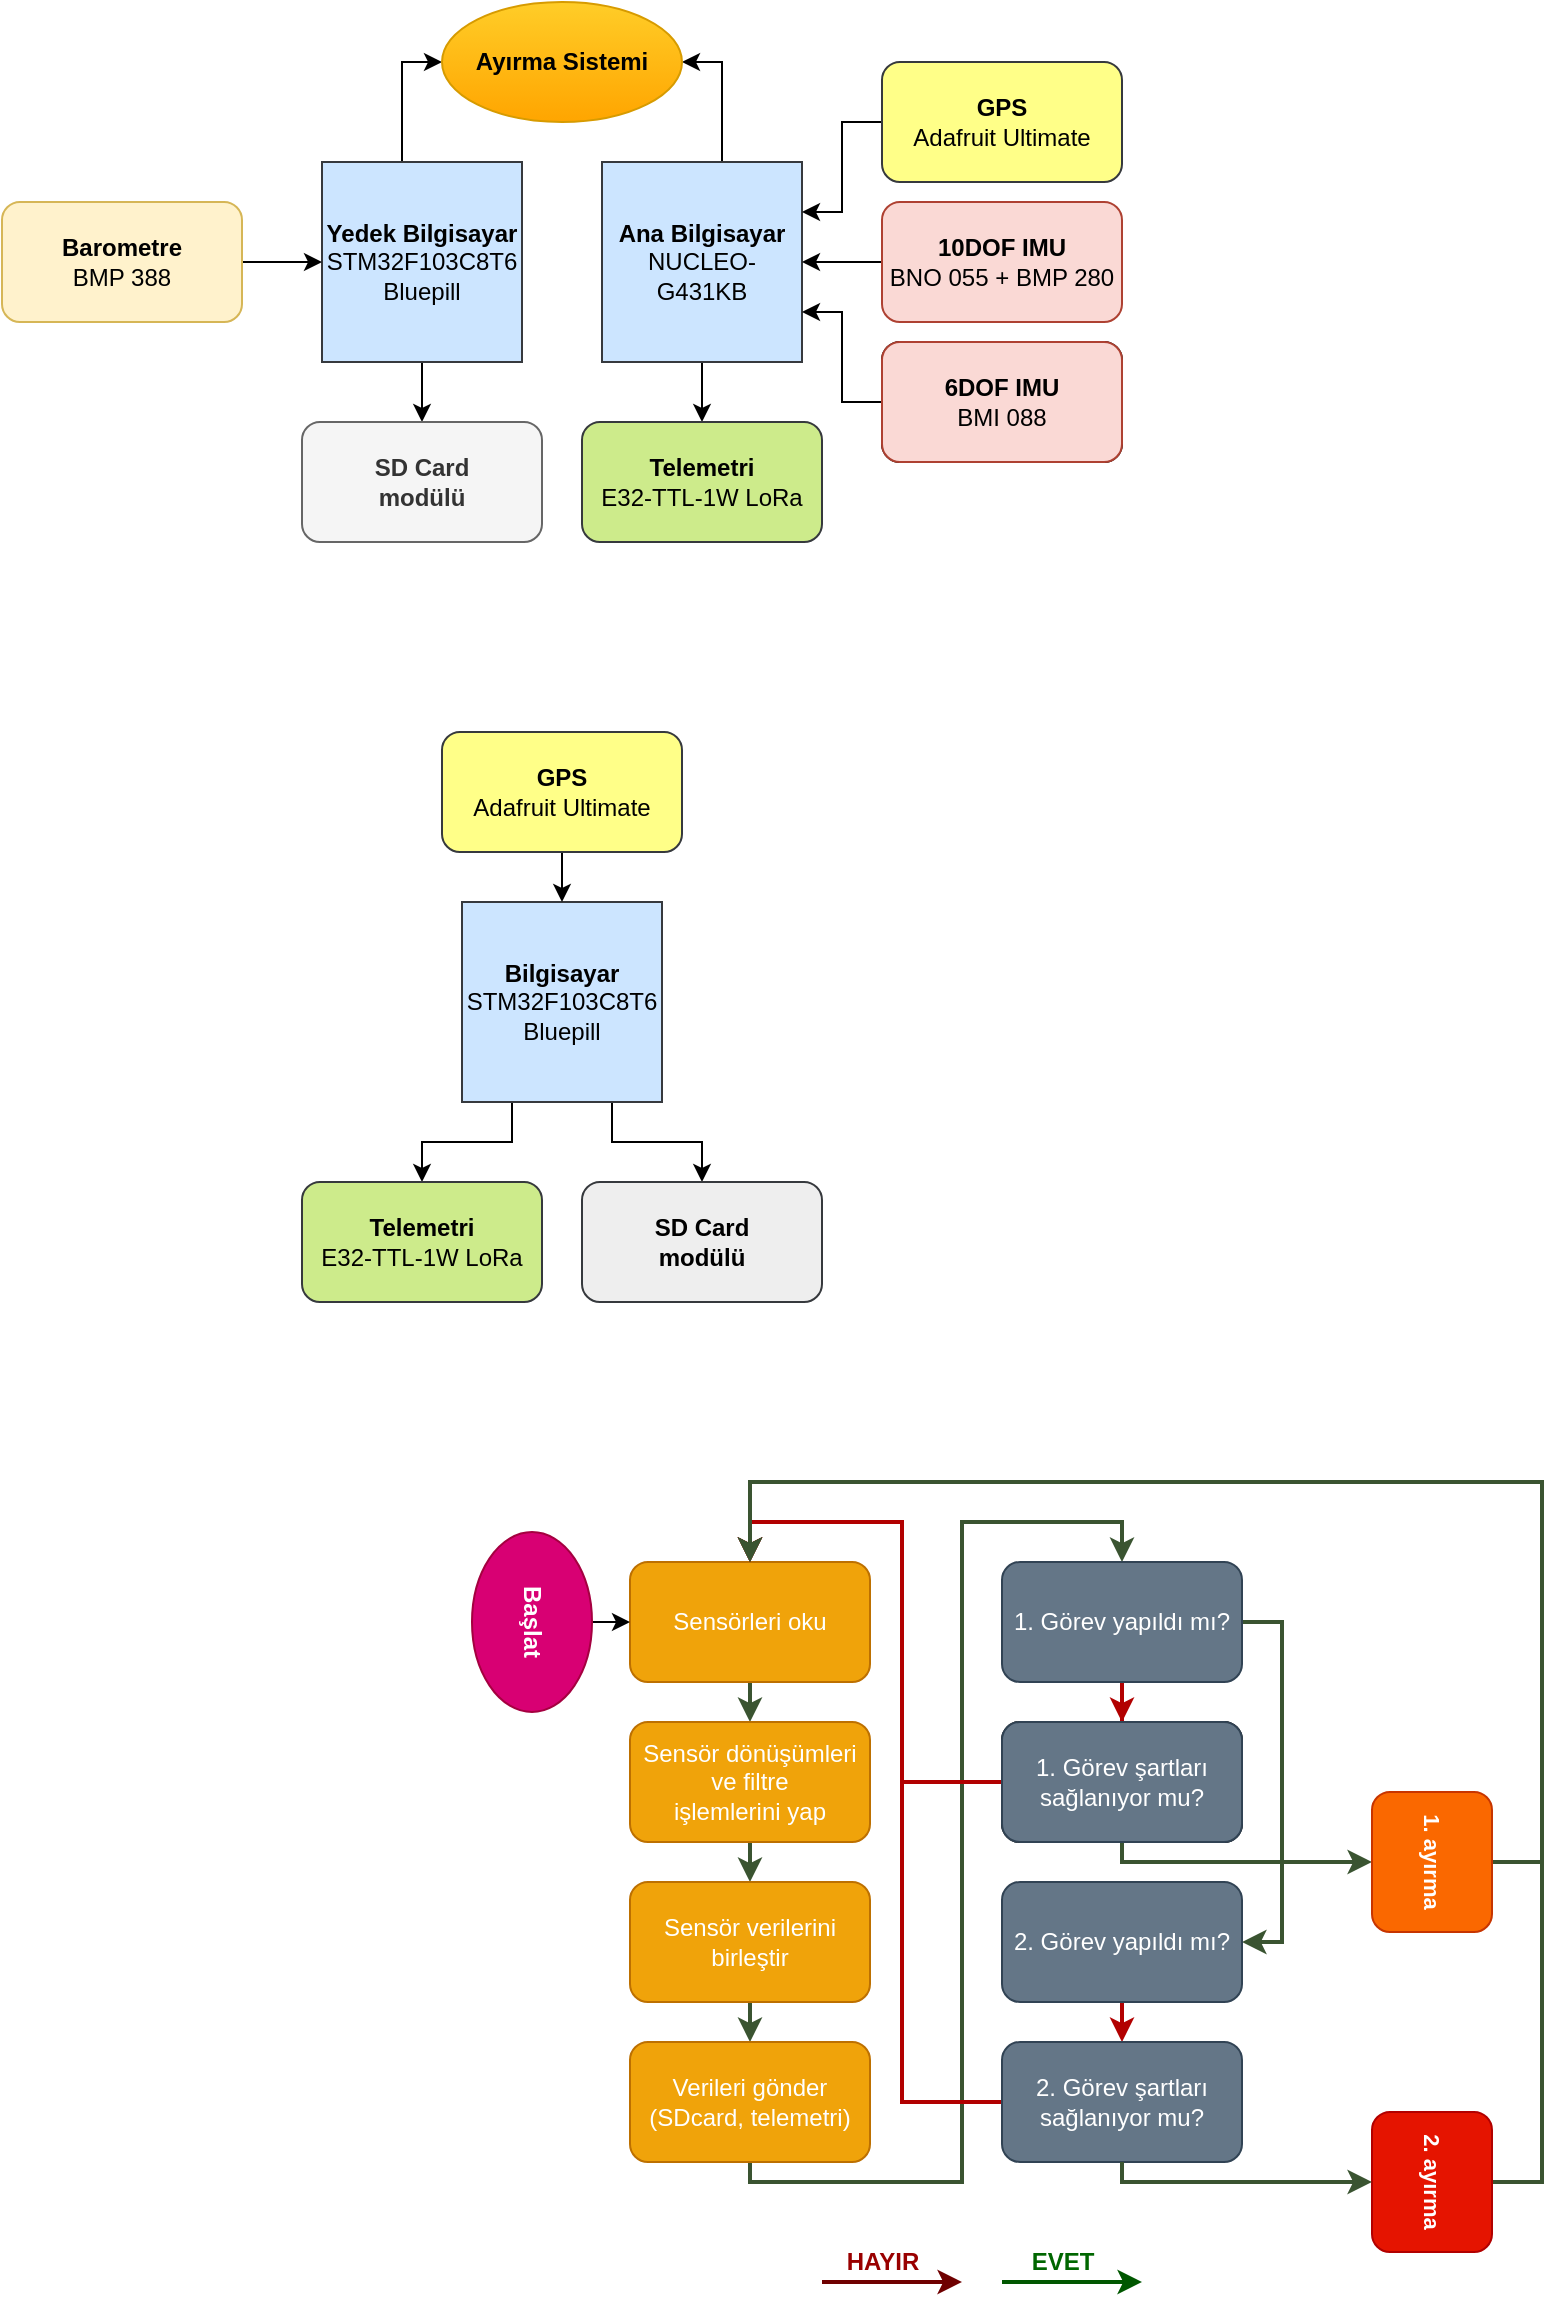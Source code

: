 <mxfile version="12.8.6" type="github">
  <diagram id="C5RBs43oDa-KdzZeNtuy" name="Page-1">
    <mxGraphModel dx="1038" dy="580" grid="1" gridSize="10" guides="1" tooltips="1" connect="1" arrows="1" fold="1" page="1" pageScale="1" pageWidth="827" pageHeight="1169" math="0" shadow="0">
      <root>
        <mxCell id="WIyWlLk6GJQsqaUBKTNV-0" />
        <mxCell id="WIyWlLk6GJQsqaUBKTNV-1" parent="WIyWlLk6GJQsqaUBKTNV-0" />
        <mxCell id="Z_TS1K_1lkuzl-0jUQaW-18" style="edgeStyle=orthogonalEdgeStyle;rounded=0;orthogonalLoop=1;jettySize=auto;html=1;exitX=0;exitY=0.5;exitDx=0;exitDy=0;entryX=0;entryY=0.5;entryDx=0;entryDy=0;" parent="WIyWlLk6GJQsqaUBKTNV-1" source="lje-nCFNsl1qw1t_iuet-0" target="Z_TS1K_1lkuzl-0jUQaW-12" edge="1">
          <mxGeometry relative="1" as="geometry">
            <Array as="points">
              <mxPoint x="240" y="240" />
              <mxPoint x="240" y="190" />
            </Array>
          </mxGeometry>
        </mxCell>
        <mxCell id="Z_TS1K_1lkuzl-0jUQaW-25" style="edgeStyle=orthogonalEdgeStyle;rounded=0;orthogonalLoop=1;jettySize=auto;html=1;exitX=1;exitY=0.5;exitDx=0;exitDy=0;entryX=0.5;entryY=0;entryDx=0;entryDy=0;" parent="WIyWlLk6GJQsqaUBKTNV-1" source="lje-nCFNsl1qw1t_iuet-0" target="Z_TS1K_1lkuzl-0jUQaW-24" edge="1">
          <mxGeometry relative="1" as="geometry" />
        </mxCell>
        <mxCell id="lje-nCFNsl1qw1t_iuet-0" value="&lt;b&gt;Yedek Bilgisayar&lt;br&gt;&lt;/b&gt;STM32F103C8T6 Bluepill" style="whiteSpace=wrap;html=1;aspect=fixed;direction=south;fillColor=#cce5ff;strokeColor=#36393d;" parent="WIyWlLk6GJQsqaUBKTNV-1" vertex="1">
          <mxGeometry x="200" y="240" width="100" height="100" as="geometry" />
        </mxCell>
        <mxCell id="Z_TS1K_1lkuzl-0jUQaW-2" style="edgeStyle=orthogonalEdgeStyle;rounded=0;orthogonalLoop=1;jettySize=auto;html=1;exitX=0.5;exitY=1;exitDx=0;exitDy=0;entryX=0.5;entryY=0;entryDx=0;entryDy=0;" parent="WIyWlLk6GJQsqaUBKTNV-1" source="lje-nCFNsl1qw1t_iuet-1" target="lje-nCFNsl1qw1t_iuet-3" edge="1">
          <mxGeometry relative="1" as="geometry" />
        </mxCell>
        <mxCell id="Z_TS1K_1lkuzl-0jUQaW-17" style="edgeStyle=orthogonalEdgeStyle;rounded=0;orthogonalLoop=1;jettySize=auto;html=1;exitX=0.5;exitY=0;exitDx=0;exitDy=0;entryX=1;entryY=0.5;entryDx=0;entryDy=0;" parent="WIyWlLk6GJQsqaUBKTNV-1" source="lje-nCFNsl1qw1t_iuet-1" target="Z_TS1K_1lkuzl-0jUQaW-12" edge="1">
          <mxGeometry relative="1" as="geometry">
            <Array as="points">
              <mxPoint x="400" y="240" />
              <mxPoint x="400" y="190" />
            </Array>
          </mxGeometry>
        </mxCell>
        <mxCell id="lje-nCFNsl1qw1t_iuet-1" value="&lt;b&gt;Ana Bilgisayar&lt;/b&gt;&lt;br&gt;NUCLEO-G431KB" style="whiteSpace=wrap;html=1;aspect=fixed;fillColor=#cce5ff;strokeColor=#36393d;" parent="WIyWlLk6GJQsqaUBKTNV-1" vertex="1">
          <mxGeometry x="340" y="240" width="100" height="100" as="geometry" />
        </mxCell>
        <mxCell id="Z_TS1K_1lkuzl-0jUQaW-8" style="edgeStyle=orthogonalEdgeStyle;rounded=0;orthogonalLoop=1;jettySize=auto;html=1;exitX=0;exitY=0.5;exitDx=0;exitDy=0;entryX=1;entryY=0.25;entryDx=0;entryDy=0;" parent="WIyWlLk6GJQsqaUBKTNV-1" source="lje-nCFNsl1qw1t_iuet-2" target="lje-nCFNsl1qw1t_iuet-1" edge="1">
          <mxGeometry relative="1" as="geometry" />
        </mxCell>
        <mxCell id="lje-nCFNsl1qw1t_iuet-2" value="&lt;b&gt;GPS&lt;/b&gt;&lt;br&gt;Adafruit Ultimate" style="rounded=1;whiteSpace=wrap;html=1;fillColor=#ffff88;strokeColor=#36393d;" parent="WIyWlLk6GJQsqaUBKTNV-1" vertex="1">
          <mxGeometry x="480" y="190" width="120" height="60" as="geometry" />
        </mxCell>
        <mxCell id="lje-nCFNsl1qw1t_iuet-3" value="&lt;b&gt;Telemetri&lt;/b&gt;&lt;br&gt;E32-TTL-1W LoRa" style="rounded=1;whiteSpace=wrap;html=1;fillColor=#cdeb8b;strokeColor=#36393d;" parent="WIyWlLk6GJQsqaUBKTNV-1" vertex="1">
          <mxGeometry x="330" y="370" width="120" height="60" as="geometry" />
        </mxCell>
        <mxCell id="Z_TS1K_1lkuzl-0jUQaW-0" style="edgeStyle=orthogonalEdgeStyle;rounded=0;orthogonalLoop=1;jettySize=auto;html=1;exitX=0;exitY=0.5;exitDx=0;exitDy=0;entryX=1;entryY=0.5;entryDx=0;entryDy=0;" parent="WIyWlLk6GJQsqaUBKTNV-1" source="lje-nCFNsl1qw1t_iuet-4" target="lje-nCFNsl1qw1t_iuet-1" edge="1">
          <mxGeometry relative="1" as="geometry" />
        </mxCell>
        <mxCell id="lje-nCFNsl1qw1t_iuet-4" value="&lt;b&gt;10DOF IMU&lt;br&gt;&lt;/b&gt;BNO 055 + BMP 280" style="rounded=1;whiteSpace=wrap;html=1;fillColor=#fad9d5;strokeColor=#ae4132;" parent="WIyWlLk6GJQsqaUBKTNV-1" vertex="1">
          <mxGeometry x="480" y="260" width="120" height="60" as="geometry" />
        </mxCell>
        <mxCell id="Z_TS1K_1lkuzl-0jUQaW-26" style="edgeStyle=orthogonalEdgeStyle;rounded=0;orthogonalLoop=1;jettySize=auto;html=1;exitX=1;exitY=0.5;exitDx=0;exitDy=0;entryX=0.5;entryY=1;entryDx=0;entryDy=0;" parent="WIyWlLk6GJQsqaUBKTNV-1" source="lje-nCFNsl1qw1t_iuet-6" target="lje-nCFNsl1qw1t_iuet-0" edge="1">
          <mxGeometry relative="1" as="geometry" />
        </mxCell>
        <mxCell id="lje-nCFNsl1qw1t_iuet-6" value="&lt;b&gt;Barometre&lt;/b&gt;&lt;br&gt;BMP 388" style="rounded=1;whiteSpace=wrap;html=1;fillColor=#fff2cc;strokeColor=#d6b656;" parent="WIyWlLk6GJQsqaUBKTNV-1" vertex="1">
          <mxGeometry x="40" y="260" width="120" height="60" as="geometry" />
        </mxCell>
        <mxCell id="lje-nCFNsl1qw1t_iuet-17" style="edgeStyle=orthogonalEdgeStyle;rounded=0;orthogonalLoop=1;jettySize=auto;html=1;exitX=0;exitY=0.5;exitDx=0;exitDy=0;entryX=1;entryY=0.75;entryDx=0;entryDy=0;" parent="WIyWlLk6GJQsqaUBKTNV-1" source="lje-nCFNsl1qw1t_iuet-7" target="lje-nCFNsl1qw1t_iuet-1" edge="1">
          <mxGeometry relative="1" as="geometry" />
        </mxCell>
        <mxCell id="lje-nCFNsl1qw1t_iuet-7" value="&lt;b&gt;6DOF IMU&lt;br&gt;&lt;/b&gt;BMI 088" style="rounded=1;whiteSpace=wrap;html=1;" parent="WIyWlLk6GJQsqaUBKTNV-1" vertex="1">
          <mxGeometry x="480" y="330" width="120" height="60" as="geometry" />
        </mxCell>
        <mxCell id="Z_TS1K_1lkuzl-0jUQaW-12" value="&lt;b&gt;Ayırma Sistemi&lt;/b&gt;" style="ellipse;whiteSpace=wrap;html=1;gradientColor=#ffa500;fillColor=#ffcd28;strokeColor=#d79b00;" parent="WIyWlLk6GJQsqaUBKTNV-1" vertex="1">
          <mxGeometry x="260" y="160" width="120" height="60" as="geometry" />
        </mxCell>
        <mxCell id="Z_TS1K_1lkuzl-0jUQaW-34" style="edgeStyle=orthogonalEdgeStyle;rounded=0;orthogonalLoop=1;jettySize=auto;html=1;exitX=1;exitY=0.75;exitDx=0;exitDy=0;entryX=0.5;entryY=0;entryDx=0;entryDy=0;" parent="WIyWlLk6GJQsqaUBKTNV-1" source="Z_TS1K_1lkuzl-0jUQaW-19" target="Z_TS1K_1lkuzl-0jUQaW-21" edge="1">
          <mxGeometry relative="1" as="geometry" />
        </mxCell>
        <mxCell id="Z_TS1K_1lkuzl-0jUQaW-35" style="edgeStyle=orthogonalEdgeStyle;rounded=0;orthogonalLoop=1;jettySize=auto;html=1;exitX=1;exitY=0.25;exitDx=0;exitDy=0;entryX=0.5;entryY=0;entryDx=0;entryDy=0;" parent="WIyWlLk6GJQsqaUBKTNV-1" source="Z_TS1K_1lkuzl-0jUQaW-19" target="Z_TS1K_1lkuzl-0jUQaW-31" edge="1">
          <mxGeometry relative="1" as="geometry" />
        </mxCell>
        <mxCell id="Z_TS1K_1lkuzl-0jUQaW-19" value="&lt;b&gt;Bilgisayar&lt;br&gt;&lt;/b&gt;STM32F103C8T6 Bluepill" style="whiteSpace=wrap;html=1;aspect=fixed;direction=south;fillColor=#cce5ff;strokeColor=#36393d;" parent="WIyWlLk6GJQsqaUBKTNV-1" vertex="1">
          <mxGeometry x="270" y="610" width="100" height="100" as="geometry" />
        </mxCell>
        <mxCell id="Z_TS1K_1lkuzl-0jUQaW-23" style="edgeStyle=orthogonalEdgeStyle;rounded=0;orthogonalLoop=1;jettySize=auto;html=1;exitX=0.5;exitY=1;exitDx=0;exitDy=0;entryX=0;entryY=0.5;entryDx=0;entryDy=0;" parent="WIyWlLk6GJQsqaUBKTNV-1" source="Z_TS1K_1lkuzl-0jUQaW-20" target="Z_TS1K_1lkuzl-0jUQaW-19" edge="1">
          <mxGeometry relative="1" as="geometry" />
        </mxCell>
        <mxCell id="Z_TS1K_1lkuzl-0jUQaW-20" value="&lt;b&gt;GPS&lt;/b&gt;&lt;br&gt;Adafruit Ultimate" style="rounded=1;whiteSpace=wrap;html=1;fillColor=#ffff88;strokeColor=#36393d;" parent="WIyWlLk6GJQsqaUBKTNV-1" vertex="1">
          <mxGeometry x="260" y="525" width="120" height="60" as="geometry" />
        </mxCell>
        <mxCell id="Z_TS1K_1lkuzl-0jUQaW-21" value="&lt;b&gt;Telemetri&lt;/b&gt;&lt;br&gt;E32-TTL-1W LoRa" style="rounded=1;whiteSpace=wrap;html=1;fillColor=#cdeb8b;strokeColor=#36393d;" parent="WIyWlLk6GJQsqaUBKTNV-1" vertex="1">
          <mxGeometry x="190" y="750" width="120" height="60" as="geometry" />
        </mxCell>
        <mxCell id="Z_TS1K_1lkuzl-0jUQaW-24" value="&lt;b&gt;SD Card &lt;br&gt;modülü&lt;/b&gt;" style="rounded=1;whiteSpace=wrap;html=1;fillColor=#f5f5f5;strokeColor=#666666;fontColor=#333333;" parent="WIyWlLk6GJQsqaUBKTNV-1" vertex="1">
          <mxGeometry x="190" y="370" width="120" height="60" as="geometry" />
        </mxCell>
        <mxCell id="Z_TS1K_1lkuzl-0jUQaW-31" value="&lt;b&gt;SD Card &lt;br&gt;modülü&lt;/b&gt;" style="rounded=1;whiteSpace=wrap;html=1;fillColor=#eeeeee;strokeColor=#36393d;" parent="WIyWlLk6GJQsqaUBKTNV-1" vertex="1">
          <mxGeometry x="330" y="750" width="120" height="60" as="geometry" />
        </mxCell>
        <mxCell id="a_Jd2tKQrjYwr9dx9UAK-5" style="edgeStyle=orthogonalEdgeStyle;rounded=0;orthogonalLoop=1;jettySize=auto;html=1;exitX=0.5;exitY=1;exitDx=0;exitDy=0;entryX=0.5;entryY=0;entryDx=0;entryDy=0;fillColor=#6d8764;strokeColor=#3A5431;strokeWidth=2;" parent="WIyWlLk6GJQsqaUBKTNV-1" source="a_Jd2tKQrjYwr9dx9UAK-0" target="a_Jd2tKQrjYwr9dx9UAK-1" edge="1">
          <mxGeometry relative="1" as="geometry" />
        </mxCell>
        <mxCell id="a_Jd2tKQrjYwr9dx9UAK-0" value="Sensörleri oku" style="rounded=1;whiteSpace=wrap;html=1;fillColor=#f0a30a;strokeColor=#BD7000;fontColor=#ffffff;" parent="WIyWlLk6GJQsqaUBKTNV-1" vertex="1">
          <mxGeometry x="354" y="940" width="120" height="60" as="geometry" />
        </mxCell>
        <mxCell id="a_Jd2tKQrjYwr9dx9UAK-6" style="edgeStyle=orthogonalEdgeStyle;rounded=0;orthogonalLoop=1;jettySize=auto;html=1;exitX=0.5;exitY=1;exitDx=0;exitDy=0;entryX=0.5;entryY=0;entryDx=0;entryDy=0;fillColor=#6d8764;strokeColor=#3A5431;strokeWidth=2;" parent="WIyWlLk6GJQsqaUBKTNV-1" source="a_Jd2tKQrjYwr9dx9UAK-1" target="a_Jd2tKQrjYwr9dx9UAK-2" edge="1">
          <mxGeometry relative="1" as="geometry" />
        </mxCell>
        <mxCell id="a_Jd2tKQrjYwr9dx9UAK-1" value="Sensör dönüşümleri&lt;br&gt;ve filtre &lt;br&gt;işlemlerini yap" style="rounded=1;whiteSpace=wrap;html=1;fillColor=#f0a30a;strokeColor=#BD7000;fontColor=#ffffff;" parent="WIyWlLk6GJQsqaUBKTNV-1" vertex="1">
          <mxGeometry x="354" y="1020" width="120" height="60" as="geometry" />
        </mxCell>
        <mxCell id="a_Jd2tKQrjYwr9dx9UAK-32" style="edgeStyle=orthogonalEdgeStyle;rounded=0;orthogonalLoop=1;jettySize=auto;html=1;exitX=0.5;exitY=1;exitDx=0;exitDy=0;entryX=0.5;entryY=0;entryDx=0;entryDy=0;fillColor=#6d8764;strokeColor=#3A5431;strokeWidth=2;" parent="WIyWlLk6GJQsqaUBKTNV-1" source="a_Jd2tKQrjYwr9dx9UAK-2" target="a_Jd2tKQrjYwr9dx9UAK-30" edge="1">
          <mxGeometry relative="1" as="geometry" />
        </mxCell>
        <mxCell id="a_Jd2tKQrjYwr9dx9UAK-2" value="Sensör verilerini birleştir" style="rounded=1;whiteSpace=wrap;html=1;fillColor=#f0a30a;strokeColor=#BD7000;fontColor=#ffffff;" parent="WIyWlLk6GJQsqaUBKTNV-1" vertex="1">
          <mxGeometry x="354" y="1100" width="120" height="60" as="geometry" />
        </mxCell>
        <mxCell id="a_Jd2tKQrjYwr9dx9UAK-46" style="edgeStyle=orthogonalEdgeStyle;rounded=0;orthogonalLoop=1;jettySize=auto;html=1;exitX=0.5;exitY=1;exitDx=0;exitDy=0;entryX=0.5;entryY=0;entryDx=0;entryDy=0;fillColor=#6d8764;strokeColor=#3A5431;strokeWidth=2;" parent="WIyWlLk6GJQsqaUBKTNV-1" source="a_Jd2tKQrjYwr9dx9UAK-30" target="a_Jd2tKQrjYwr9dx9UAK-31" edge="1">
          <mxGeometry relative="1" as="geometry">
            <Array as="points">
              <mxPoint x="414" y="1250" />
              <mxPoint x="520" y="1250" />
              <mxPoint x="520" y="920" />
              <mxPoint x="600" y="920" />
            </Array>
          </mxGeometry>
        </mxCell>
        <mxCell id="a_Jd2tKQrjYwr9dx9UAK-30" value="Verileri gönder&lt;br&gt;(SDcard, telemetri)" style="rounded=1;whiteSpace=wrap;html=1;fillColor=#f0a30a;strokeColor=#BD7000;fontColor=#ffffff;" parent="WIyWlLk6GJQsqaUBKTNV-1" vertex="1">
          <mxGeometry x="354" y="1180" width="120" height="60" as="geometry" />
        </mxCell>
        <mxCell id="a_Jd2tKQrjYwr9dx9UAK-37" style="edgeStyle=orthogonalEdgeStyle;rounded=0;orthogonalLoop=1;jettySize=auto;html=1;exitX=0.5;exitY=1;exitDx=0;exitDy=0;fillColor=#e51400;strokeColor=#B20000;strokeWidth=2;" parent="WIyWlLk6GJQsqaUBKTNV-1" source="a_Jd2tKQrjYwr9dx9UAK-31" target="a_Jd2tKQrjYwr9dx9UAK-33" edge="1">
          <mxGeometry relative="1" as="geometry" />
        </mxCell>
        <mxCell id="a_Jd2tKQrjYwr9dx9UAK-40" style="edgeStyle=orthogonalEdgeStyle;rounded=0;orthogonalLoop=1;jettySize=auto;html=1;exitX=1;exitY=0.5;exitDx=0;exitDy=0;entryX=1;entryY=0.5;entryDx=0;entryDy=0;fillColor=#6d8764;strokeColor=#3A5431;strokeWidth=2;" parent="WIyWlLk6GJQsqaUBKTNV-1" source="a_Jd2tKQrjYwr9dx9UAK-31" target="a_Jd2tKQrjYwr9dx9UAK-34" edge="1">
          <mxGeometry relative="1" as="geometry" />
        </mxCell>
        <mxCell id="a_Jd2tKQrjYwr9dx9UAK-31" value="1. Görev yapıldı mı?" style="rounded=1;whiteSpace=wrap;html=1;fillColor=#647687;strokeColor=#314354;fontColor=#ffffff;" parent="WIyWlLk6GJQsqaUBKTNV-1" vertex="1">
          <mxGeometry x="540" y="940" width="120" height="60" as="geometry" />
        </mxCell>
        <mxCell id="a_Jd2tKQrjYwr9dx9UAK-44" style="edgeStyle=orthogonalEdgeStyle;rounded=0;orthogonalLoop=1;jettySize=auto;html=1;exitX=0.5;exitY=1;exitDx=0;exitDy=0;strokeWidth=2;fillColor=#6d8764;strokeColor=#3A5431;entryX=0.5;entryY=1;entryDx=0;entryDy=0;" parent="WIyWlLk6GJQsqaUBKTNV-1" source="a_Jd2tKQrjYwr9dx9UAK-33" target="a_Jd2tKQrjYwr9dx9UAK-51" edge="1">
          <mxGeometry relative="1" as="geometry">
            <mxPoint x="780" y="1090" as="targetPoint" />
            <Array as="points">
              <mxPoint x="600" y="1090" />
            </Array>
          </mxGeometry>
        </mxCell>
        <mxCell id="a_Jd2tKQrjYwr9dx9UAK-49" style="edgeStyle=orthogonalEdgeStyle;rounded=0;orthogonalLoop=1;jettySize=auto;html=1;exitX=0;exitY=0.5;exitDx=0;exitDy=0;entryX=0.5;entryY=0;entryDx=0;entryDy=0;fillColor=#e51400;strokeColor=#B20000;strokeWidth=2;" parent="WIyWlLk6GJQsqaUBKTNV-1" source="a_Jd2tKQrjYwr9dx9UAK-33" target="a_Jd2tKQrjYwr9dx9UAK-0" edge="1">
          <mxGeometry relative="1" as="geometry">
            <Array as="points">
              <mxPoint x="490" y="1050" />
              <mxPoint x="490" y="920" />
              <mxPoint x="414" y="920" />
            </Array>
          </mxGeometry>
        </mxCell>
        <mxCell id="a_Jd2tKQrjYwr9dx9UAK-33" value="1. Görev şartları sağlanıyor mu?" style="rounded=1;whiteSpace=wrap;html=1;" parent="WIyWlLk6GJQsqaUBKTNV-1" vertex="1">
          <mxGeometry x="540" y="1020" width="120" height="60" as="geometry" />
        </mxCell>
        <mxCell id="a_Jd2tKQrjYwr9dx9UAK-50" style="edgeStyle=orthogonalEdgeStyle;rounded=0;orthogonalLoop=1;jettySize=auto;html=1;exitX=0;exitY=0.5;exitDx=0;exitDy=0;fillColor=#e51400;strokeColor=#B20000;strokeWidth=2;entryX=0.5;entryY=0;entryDx=0;entryDy=0;" parent="WIyWlLk6GJQsqaUBKTNV-1" source="a_Jd2tKQrjYwr9dx9UAK-35" target="a_Jd2tKQrjYwr9dx9UAK-0" edge="1">
          <mxGeometry relative="1" as="geometry">
            <mxPoint x="340" y="910" as="targetPoint" />
            <Array as="points">
              <mxPoint x="490" y="1210" />
              <mxPoint x="490" y="920" />
              <mxPoint x="414" y="920" />
            </Array>
          </mxGeometry>
        </mxCell>
        <mxCell id="a_Jd2tKQrjYwr9dx9UAK-64" style="edgeStyle=orthogonalEdgeStyle;rounded=0;orthogonalLoop=1;jettySize=auto;html=1;exitX=0.5;exitY=1;exitDx=0;exitDy=0;entryX=0.5;entryY=0;entryDx=0;entryDy=0;strokeWidth=2;fillColor=#e51400;strokeColor=#B20000;" parent="WIyWlLk6GJQsqaUBKTNV-1" source="a_Jd2tKQrjYwr9dx9UAK-34" target="a_Jd2tKQrjYwr9dx9UAK-35" edge="1">
          <mxGeometry relative="1" as="geometry" />
        </mxCell>
        <mxCell id="a_Jd2tKQrjYwr9dx9UAK-34" value="2. Görev yapıldı mı?" style="rounded=1;whiteSpace=wrap;html=1;fillColor=#647687;strokeColor=#314354;fontColor=#ffffff;" parent="WIyWlLk6GJQsqaUBKTNV-1" vertex="1">
          <mxGeometry x="540" y="1100" width="120" height="60" as="geometry" />
        </mxCell>
        <mxCell id="a_Jd2tKQrjYwr9dx9UAK-35" value="&lt;span style=&quot;white-space: normal&quot;&gt;2. Görev şartları sağlanıyor mu?&lt;/span&gt;" style="rounded=1;whiteSpace=wrap;html=1;fillColor=#647687;strokeColor=#314354;fontColor=#ffffff;" parent="WIyWlLk6GJQsqaUBKTNV-1" vertex="1">
          <mxGeometry x="540" y="1180" width="120" height="60" as="geometry" />
        </mxCell>
        <mxCell id="a_Jd2tKQrjYwr9dx9UAK-57" style="edgeStyle=orthogonalEdgeStyle;rounded=0;orthogonalLoop=1;jettySize=auto;html=1;exitX=0.5;exitY=0;exitDx=0;exitDy=0;entryX=0.5;entryY=0;entryDx=0;entryDy=0;strokeWidth=2;fillColor=#6d8764;strokeColor=#3A5431;" parent="WIyWlLk6GJQsqaUBKTNV-1" source="a_Jd2tKQrjYwr9dx9UAK-51" target="a_Jd2tKQrjYwr9dx9UAK-0" edge="1">
          <mxGeometry relative="1" as="geometry">
            <Array as="points">
              <mxPoint x="810" y="1090" />
              <mxPoint x="810" y="900" />
              <mxPoint x="414" y="900" />
            </Array>
          </mxGeometry>
        </mxCell>
        <mxCell id="a_Jd2tKQrjYwr9dx9UAK-51" value="&lt;font style=&quot;font-size: 11px&quot;&gt;&lt;b style=&quot;line-height: 100%&quot;&gt;1. ayırma&lt;/b&gt;&lt;/font&gt;" style="rounded=1;whiteSpace=wrap;html=1;arcSize=15;rotation=90;fillColor=#fa6800;strokeColor=#C73500;fontColor=#ffffff;" parent="WIyWlLk6GJQsqaUBKTNV-1" vertex="1">
          <mxGeometry x="720" y="1060" width="70" height="60" as="geometry" />
        </mxCell>
        <mxCell id="a_Jd2tKQrjYwr9dx9UAK-58" style="edgeStyle=orthogonalEdgeStyle;rounded=0;orthogonalLoop=1;jettySize=auto;html=1;exitX=0.5;exitY=0;exitDx=0;exitDy=0;entryX=0.5;entryY=0;entryDx=0;entryDy=0;strokeWidth=2;fillColor=#6d8764;strokeColor=#3A5431;" parent="WIyWlLk6GJQsqaUBKTNV-1" source="a_Jd2tKQrjYwr9dx9UAK-52" target="a_Jd2tKQrjYwr9dx9UAK-0" edge="1">
          <mxGeometry relative="1" as="geometry">
            <Array as="points">
              <mxPoint x="810" y="1250" />
              <mxPoint x="810" y="900" />
              <mxPoint x="414" y="900" />
            </Array>
          </mxGeometry>
        </mxCell>
        <mxCell id="a_Jd2tKQrjYwr9dx9UAK-52" value="&lt;b&gt;&lt;font style=&quot;font-size: 11px ; line-height: 100%&quot;&gt;2. ayırma&lt;/font&gt;&lt;/b&gt;" style="rounded=1;whiteSpace=wrap;html=1;arcSize=15;rotation=90;fillColor=#e51400;strokeColor=#B20000;fontColor=#ffffff;" parent="WIyWlLk6GJQsqaUBKTNV-1" vertex="1">
          <mxGeometry x="720" y="1220" width="70" height="60" as="geometry" />
        </mxCell>
        <mxCell id="a_Jd2tKQrjYwr9dx9UAK-59" style="edgeStyle=orthogonalEdgeStyle;rounded=0;orthogonalLoop=1;jettySize=auto;html=1;fillColor=#6d8764;strokeColor=#3A5431;strokeWidth=2;" parent="WIyWlLk6GJQsqaUBKTNV-1" edge="1">
          <mxGeometry relative="1" as="geometry">
            <mxPoint x="725" y="1250" as="targetPoint" />
            <mxPoint x="600" y="1240" as="sourcePoint" />
            <Array as="points">
              <mxPoint x="600" y="1250" />
            </Array>
          </mxGeometry>
        </mxCell>
        <mxCell id="z8POapytjHrxTb0PpnJu-1" value="&lt;b&gt;6DOF IMU&lt;br&gt;&lt;/b&gt;BMI 088" style="rounded=1;whiteSpace=wrap;html=1;fillColor=#fad9d5;strokeColor=#ae4132;" vertex="1" parent="WIyWlLk6GJQsqaUBKTNV-1">
          <mxGeometry x="480" y="330" width="120" height="60" as="geometry" />
        </mxCell>
        <mxCell id="z8POapytjHrxTb0PpnJu-3" style="edgeStyle=orthogonalEdgeStyle;rounded=0;orthogonalLoop=1;jettySize=auto;html=1;exitX=0.5;exitY=0;exitDx=0;exitDy=0;entryX=0;entryY=0.5;entryDx=0;entryDy=0;" edge="1" parent="WIyWlLk6GJQsqaUBKTNV-1" source="z8POapytjHrxTb0PpnJu-2" target="a_Jd2tKQrjYwr9dx9UAK-0">
          <mxGeometry relative="1" as="geometry" />
        </mxCell>
        <mxCell id="z8POapytjHrxTb0PpnJu-2" value="&lt;b style=&quot;line-height: 110%&quot;&gt;Başlat&lt;/b&gt;" style="ellipse;whiteSpace=wrap;html=1;rotation=90;fillColor=#d80073;strokeColor=#A50040;fontColor=#ffffff;" vertex="1" parent="WIyWlLk6GJQsqaUBKTNV-1">
          <mxGeometry x="260" y="940" width="90" height="60" as="geometry" />
        </mxCell>
        <mxCell id="z8POapytjHrxTb0PpnJu-4" value="1. Görev şartları sağlanıyor mu?" style="rounded=1;whiteSpace=wrap;html=1;fillColor=#647687;strokeColor=#314354;fontColor=#ffffff;" vertex="1" parent="WIyWlLk6GJQsqaUBKTNV-1">
          <mxGeometry x="540" y="1020" width="120" height="60" as="geometry" />
        </mxCell>
        <mxCell id="z8POapytjHrxTb0PpnJu-6" value="" style="endArrow=classic;html=1;strokeWidth=2;fillColor=#a20025;strokeColor=#6F0000;" edge="1" parent="WIyWlLk6GJQsqaUBKTNV-1">
          <mxGeometry width="50" height="50" relative="1" as="geometry">
            <mxPoint x="450" y="1300" as="sourcePoint" />
            <mxPoint x="520" y="1300" as="targetPoint" />
          </mxGeometry>
        </mxCell>
        <mxCell id="z8POapytjHrxTb0PpnJu-8" value="&lt;b&gt;HAYIR&lt;/b&gt;" style="text;html=1;align=center;verticalAlign=middle;resizable=0;points=[];labelBackgroundColor=#ffffff;fontColor=#990000;" vertex="1" connectable="0" parent="z8POapytjHrxTb0PpnJu-6">
          <mxGeometry x="-0.451" relative="1" as="geometry">
            <mxPoint x="11" y="-10" as="offset" />
          </mxGeometry>
        </mxCell>
        <mxCell id="z8POapytjHrxTb0PpnJu-7" value="" style="endArrow=classic;html=1;strokeWidth=2;fillColor=#008a00;strokeColor=#005700;" edge="1" parent="WIyWlLk6GJQsqaUBKTNV-1">
          <mxGeometry width="50" height="50" relative="1" as="geometry">
            <mxPoint x="540" y="1300" as="sourcePoint" />
            <mxPoint x="610" y="1300" as="targetPoint" />
          </mxGeometry>
        </mxCell>
        <mxCell id="z8POapytjHrxTb0PpnJu-9" value="&lt;b&gt;EVET&lt;/b&gt;" style="text;html=1;align=center;verticalAlign=middle;resizable=0;points=[];labelBackgroundColor=#ffffff;fontColor=#006600;" vertex="1" connectable="0" parent="z8POapytjHrxTb0PpnJu-7">
          <mxGeometry x="-0.68" y="4" relative="1" as="geometry">
            <mxPoint x="19" y="-6" as="offset" />
          </mxGeometry>
        </mxCell>
      </root>
    </mxGraphModel>
  </diagram>
</mxfile>
